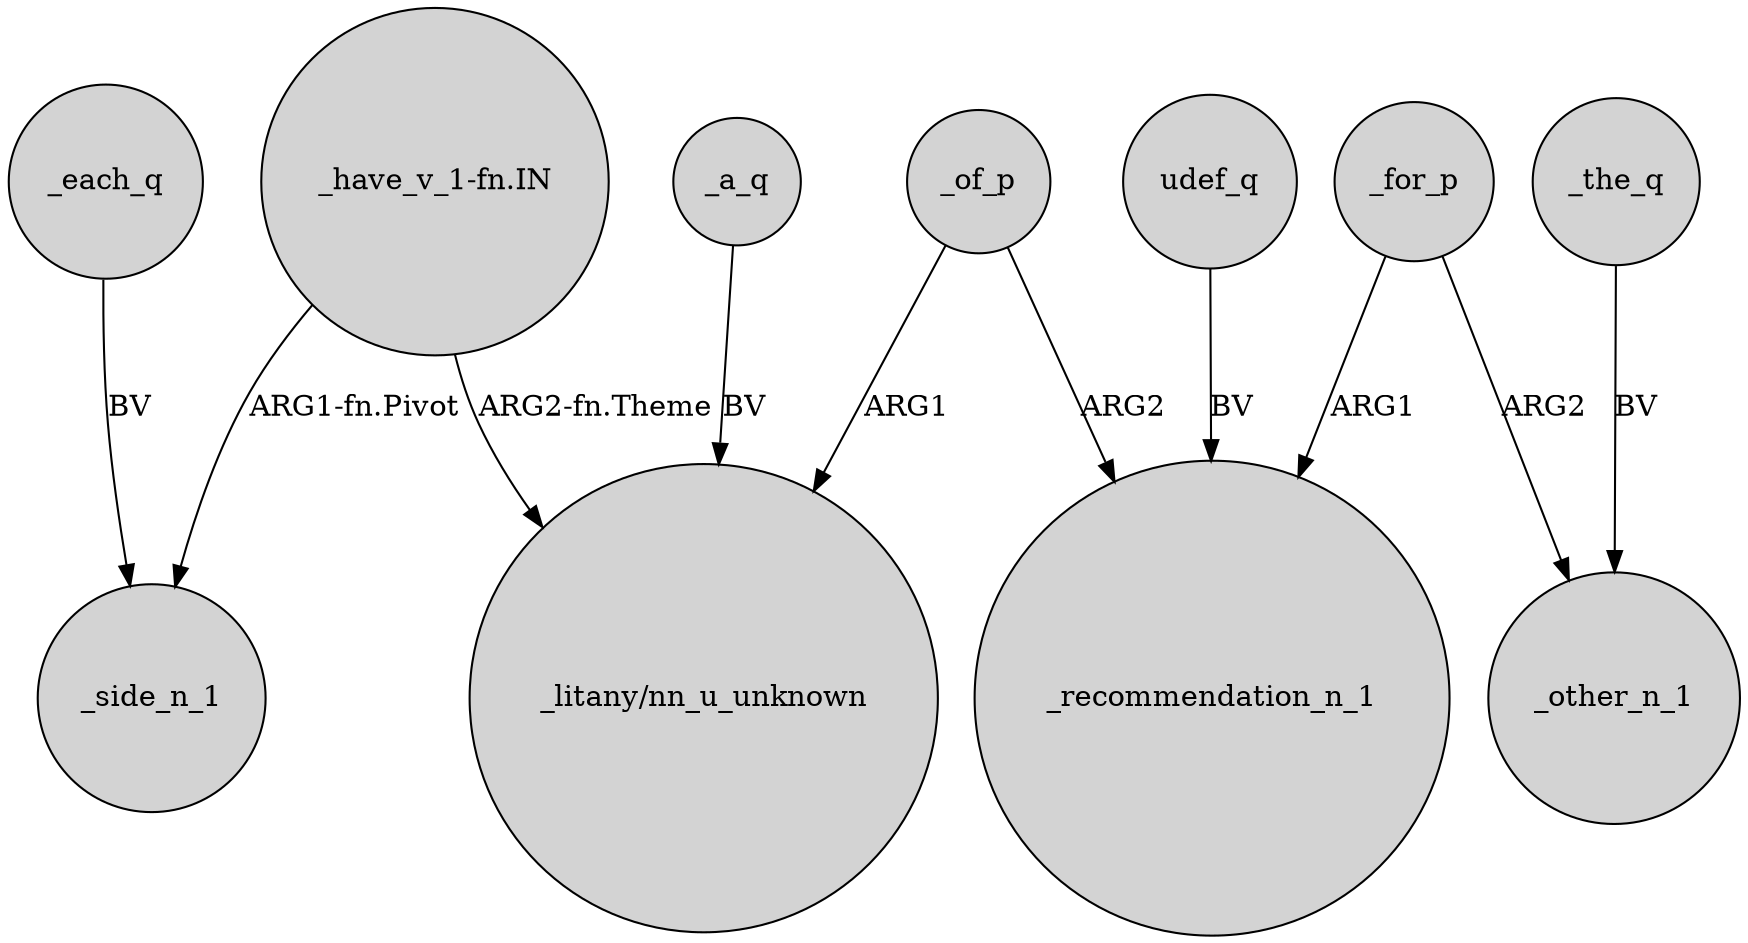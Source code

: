 digraph {
	node [shape=circle style=filled]
	_each_q -> _side_n_1 [label=BV]
	_of_p -> _recommendation_n_1 [label=ARG2]
	_a_q -> "_litany/nn_u_unknown" [label=BV]
	_the_q -> _other_n_1 [label=BV]
	udef_q -> _recommendation_n_1 [label=BV]
	"_have_v_1-fn.IN" -> _side_n_1 [label="ARG1-fn.Pivot"]
	_of_p -> "_litany/nn_u_unknown" [label=ARG1]
	"_have_v_1-fn.IN" -> "_litany/nn_u_unknown" [label="ARG2-fn.Theme"]
	_for_p -> _recommendation_n_1 [label=ARG1]
	_for_p -> _other_n_1 [label=ARG2]
}
